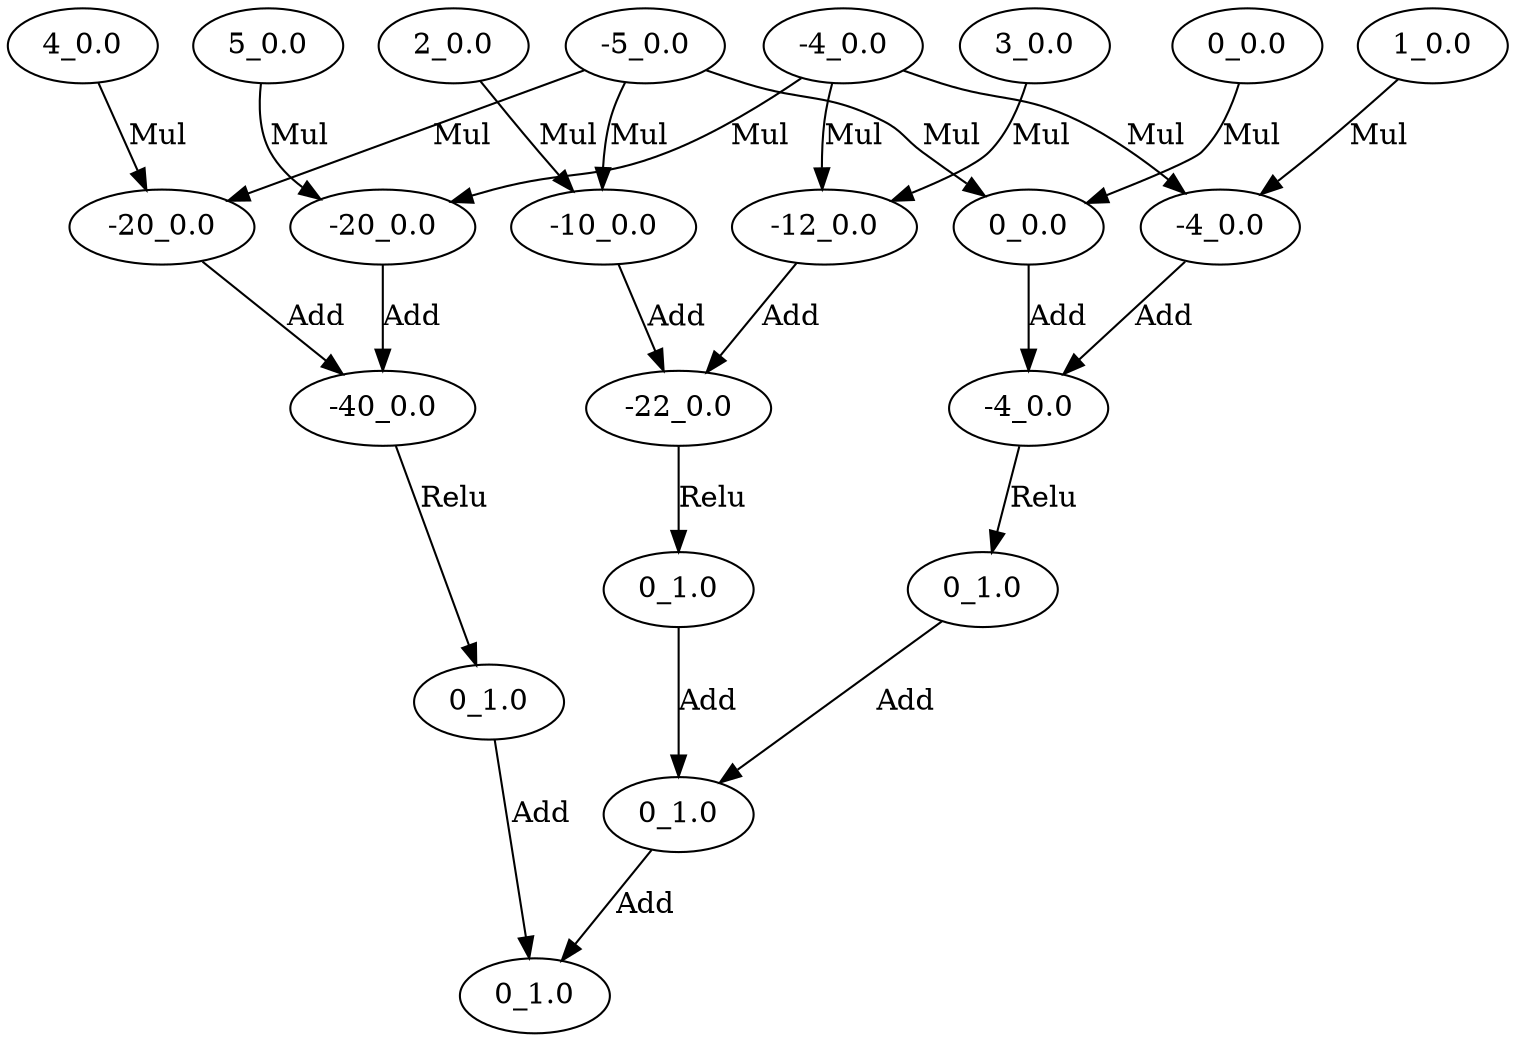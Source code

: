 digraph{
N0[label="0_0.0"]
N1[label="-4_0.0"]
N2[label="-4_0.0"]
N3[label="-10_0.0"]
N4[label="-12_0.0"]
N5[label="-22_0.0"]
N6[label="-20_0.0"]
N7[label="-20_0.0"]
N8[label="-40_0.0"]
N9[label="0_1.0"]
N10[label="0_1.0"]
N11[label="0_1.0"]
N12[label="0_1.0"]
N13[label="0_1.0"]
N14[label="-5_0.0"]
N15[label="-4_0.0"]
N16[label="0_0.0"]
N17[label="1_0.0"]
N18[label="2_0.0"]
N19[label="3_0.0"]
N20[label="4_0.0"]
N21[label="5_0.0"]
N16->N0[label="Mul"]
N14->N0[label="Mul"]
N17->N1[label="Mul"]
N15->N1[label="Mul"]
N1->N2[label="Add"]
N0->N2[label="Add"]
N18->N3[label="Mul"]
N14->N3[label="Mul"]
N19->N4[label="Mul"]
N15->N4[label="Mul"]
N4->N5[label="Add"]
N3->N5[label="Add"]
N20->N6[label="Mul"]
N14->N6[label="Mul"]
N21->N7[label="Mul"]
N15->N7[label="Mul"]
N7->N8[label="Add"]
N6->N8[label="Add"]
N2->N9[label="Relu"]
N5->N10[label="Relu"]
N8->N11[label="Relu"]
N10->N12[label="Add"]
N9->N12[label="Add"]
N11->N13[label="Add"]
N12->N13[label="Add"]
}

